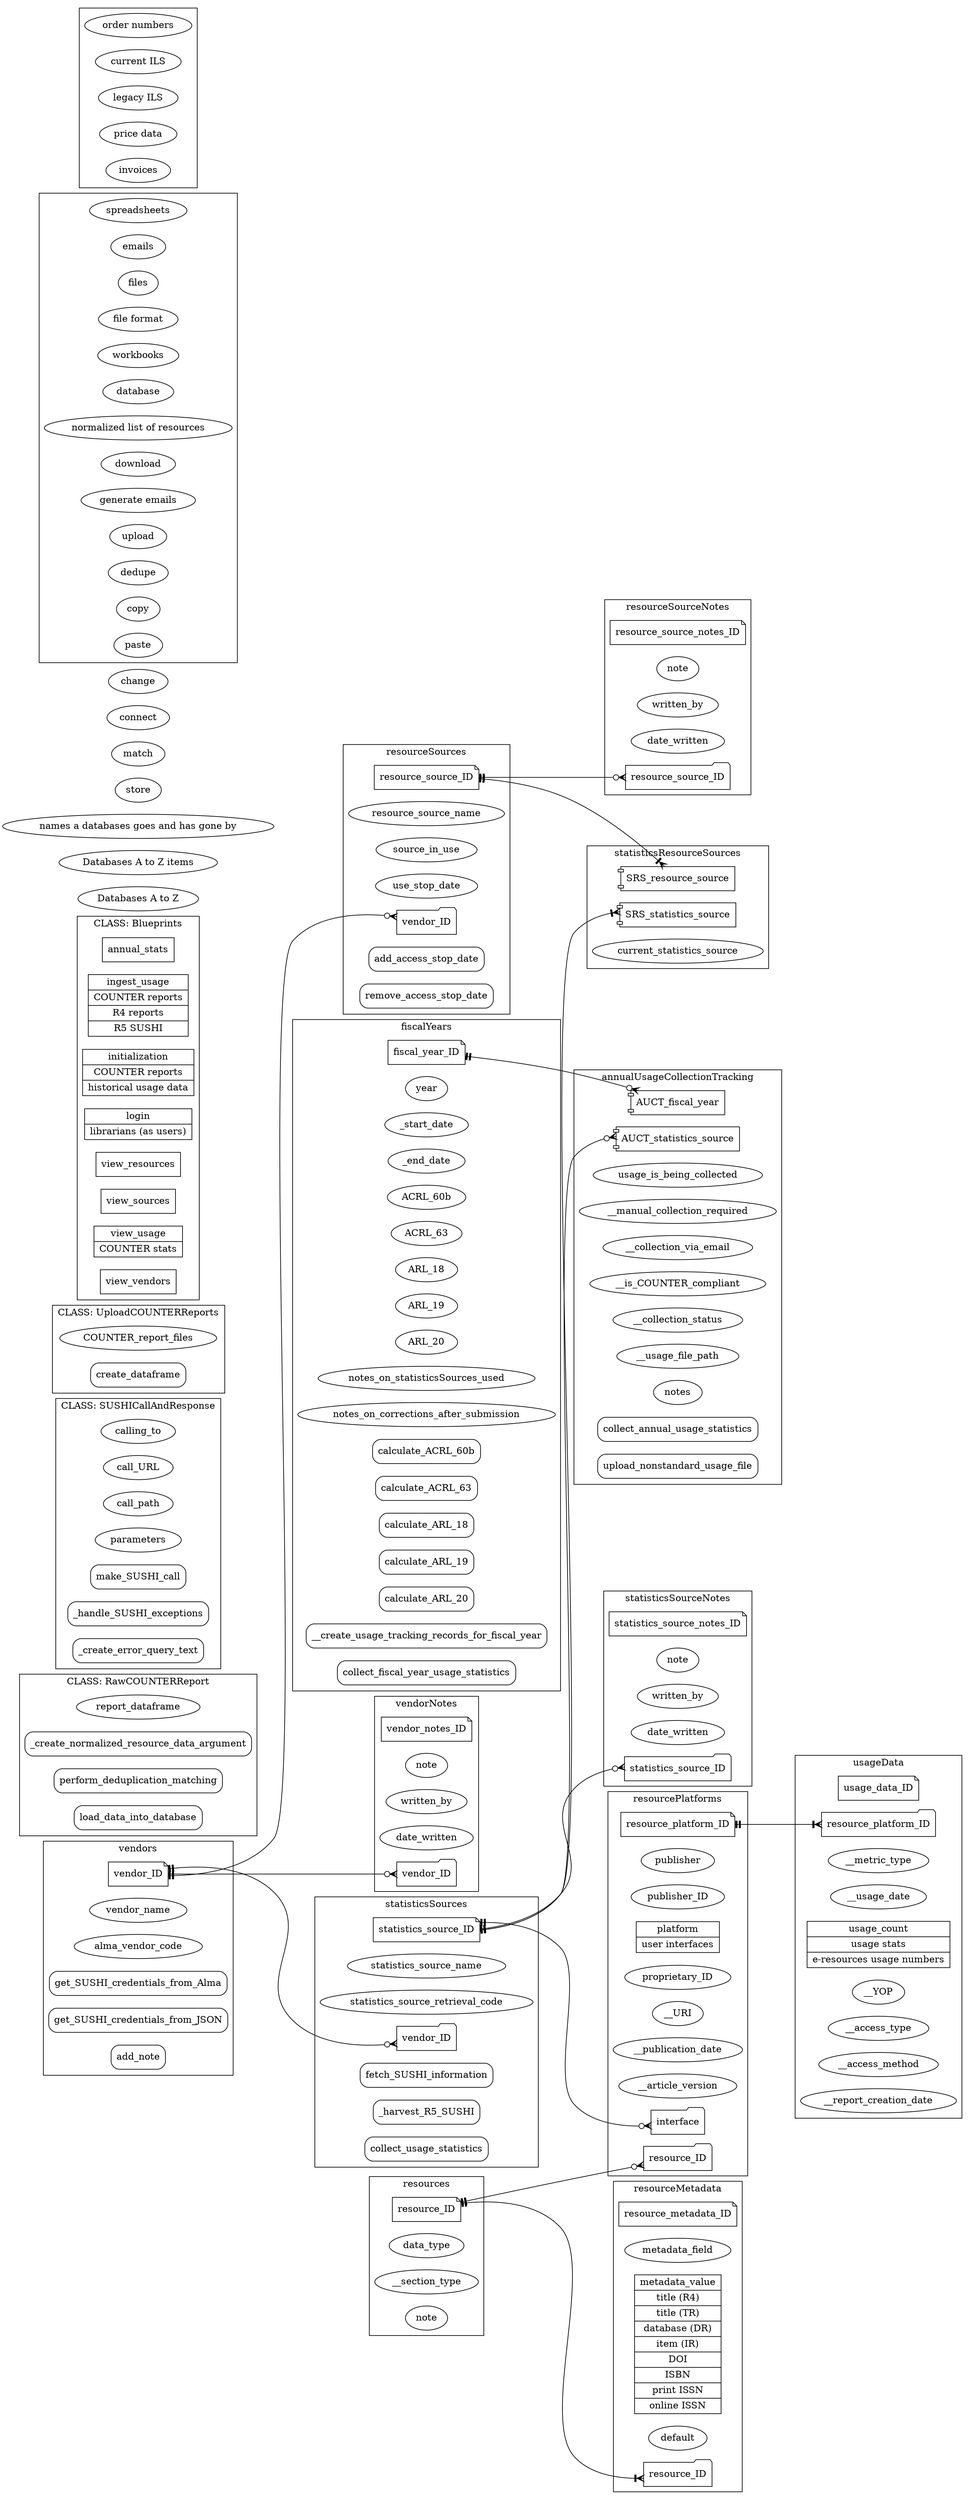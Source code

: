 digraph erd_and_classes {
    graph [rankdir = "LR"]
    /*
        ellipse = field/attribute
        note = PK
        folder = FK
        component = FK that makes up a composite PK
        Mrecord = methods
        
        Starting with two underscores means not from user stories
    */

    /* *** ESTABLISHED RELATIONS/CLASSES *** */
    

    subgraph cluster_fiscalYears {
        label="fiscalYears"

        // Attributes
        fiscal_year_ID [shape="note"]
        year
        _start_date // The FY start as date data type to go in SQL queries
        _end_date // The FY end as date data type to go in SQL queries
        // The submitted values are stored because vendors sometimes report issues with their stats collection, which require reharvesting
        ACRL_60b // Initial Circulation: Digital/Electronic
        ACRL_63 // E-Serials Usage: Digital/Electronic
        ARL_18 // Number of successful full-text article requests (journals)
        ARL_19 // Number of regular searches (databases)
        ARL_20 // Number of federated searches (databases)
        // Should the date when the numbers were collected be saved?
        notes_on_statisticsSources_used
        notes_on_corrections_after_submission // If a vendor issues a correction requiring reharvesting after numbers are submitted, should it be recorded here or on the page of the specific source being reharvested?

        // Methods
        // Should each number have its own method, or should all of them be calculated at the same time?
        calculate_ACRL_60b [shape="Mrecord"]
        calculate_ACRL_63 [shape="Mrecord"]
        calculate_ARL_18 [shape="Mrecord"]
        calculate_ARL_19 [shape="Mrecord"]
        calculate_ARL_20 [shape="Mrecord"]
        __create_usage_tracking_records_for_fiscal_year [shape="Mrecord"]
        collect_fiscal_year_usage_statistics [shape="Mrecord"]
    }


    subgraph cluster_vendors {
        label="vendors"

        //Attributes
        vendor_ID [shape="note"]
        vendor_name
        alma_vendor_code

        //Methods
        get_SUSHI_credentials_from_Alma [shape="Mrecord"]
        get_SUSHI_credentials_from_JSON [shape="Mrecord"]
        add_note [shape="Mrecord"]
    }

    
    subgraph cluster_vendorNotes {
        label="vendorNotes"

        //Attributes
        vendor_notes_ID [shape="note"]
        note_in_vendorNotes [label="note"]
        written_by_in_vendorNotes [label="written_by"]
        date_written_in_vendorNotes [label="date_written"]
        vendor_ID_in_vendorNotes [
            label="vendor_ID"
            shape="folder"
        ]

        //Methods
    }


    subgraph cluster_statisticsSources {
        label="statisticsSources"

        // Attributes
        statistics_source_ID [shape="note"]
        statistics_source_name
        statistics_source_retrieval_code
        vendor_ID_in_statisticsSources [
            label="vendor_ID"
            shape="folder"
        ]

        // Methods
        fetch_SUSHI_information [shape="Mrecord"]
        _harvest_R5_SUSHI [shape="Mrecord"]
        collect_usage_statistics [shape="Mrecord"]
        add_note [shape="Mrecord"]
    }


    subgraph cluster_statisticsSourceNotes {
        label="statisticsSourceNotes"

        //Attributes
        statistics_source_notes_ID [shape="note"]
        note_in_statisticsSourceNotes [label="note"]
        written_by_in_statisticsSourceNotes [label="written_by"]
        date_written_in_statisticsSourceNotes [label="date_written"]
        statistics_source_ID_in_statisticsSourceNotes [
            label="statistics_source_ID"
            shape="folder"
        ]

        //Methods
    }


    subgraph cluster_statisticsResourceSources {
        label="statisticsResourceSources"

        // Attributes
        SRS_statistics_source [shape="component"]
        SRS_resource_source [shape="component"]
        current_statistics_source // This indicates if the given statistics source is the active source for the resourceSource's usage. Every resourceSource in use must have a current statisticsSource regardless of if usage is actually provided for the resourceSource because the current statisticsSource is how the intentional omission of resourceSources that don't provide usage is tracked.

        // Methods
    }


    subgraph cluster_resourceSources {
        label="resourceSources"

        // Attributes
        resource_source_ID [shape="note"]
        resource_source_name
        source_in_use
        use_stop_date
        vendor_ID_in_resourceSources [
            label="vendor_ID"
            shape="folder"
        ]

        // Methods
        add_access_stop_date [shape="Mrecord"]
        remove_access_stop_date [shape="Mrecord"]
        add_note [shape="Mrecord"]
    }


    subgraph cluster_resourceSourceNotes {
        label="resourceSourceNotes"

        //Attributes
        resource_source_notes_ID [shape="note"]
        note_in_resourceSourceNotes [label="note"]
        written_by_in_resourceSourceNotes [label="written_by"]
        date_written_in_resourceSourceNotes [label="date_written"]
        resource_source_ID_in_resourceSourceNotes [
            label="resource_source_ID"
            shape="folder"
        ]

        //Methods
    }


    subgraph cluster_annualUsageCollectionTracking {
        label="annualUsageCollectionTracking"

        // Attributes
        AUCT_statistics_source [shape="component"]
        AUCT_fiscal_year [shape="component"]
        usage_is_being_collected
        __manual_collection_required
        __collection_via_email
        __is_COUNTER_compliant
        __collection_status
        __usage_file_path
        notes

        // Methods
        collect_annual_usage_statistics [shape="Mrecord"]
        upload_nonstandard_usage_file [shape="Mrecord"]
    }


    subgraph cluster_resources {
        label="resources"

        // Attributes
        resource_ID [shape="note"]
        data_type // The initial list from R4 reports will have the less specific R4 types derived from the type of report itself. Should the R5 types overwrite these values or go in their own field?
        __section_type // This is in R5 IR only-how to add it? Does it go here?
        note

        // Methods
    }


    subgraph cluster_resourceMetadata {
        label="resourceMetadata"

        // Attributes
        resource_metadata_ID [shape="note"]
        metadata_field
        metadata_value [
            shape="record"
            label="\N|title (R4)|title (TR)|database (DR)|item (IR)|DOI|ISBN|print ISSN|online ISSN"
        ]
        default
        resource_ID_in_resourceMetadata [
            label="resource_ID"
            shape="folder"
        ]

        // Methods
    }


    subgraph cluster_resourcePlatforms {
        label="resourcePlatforms"

        // Attributes
        resource_platform_ID [shape="note"]
        publisher // From the COUNTER report
        publisher_ID // This is found in R5 only—how to add it?
        platform [
            shape="record"
            label="\N|user interfaces"
        ]
        proprietary_ID
        __URI // This is found in R5 TR, IR only—how to add it?
        __publication_date
        __article_version
        interface [shape="folder"] // This is interface in the Alma sense--the FK for Statistics_Source
        resource_ID_in_resourcePlatforms [
            label="resource_ID"
            shape="folder"
        ]

        // Methods
    }


    subgraph cluster_usageData {
        label="usageData"

        // Nouns: Classes or Attributes
        usage_data_ID [shape="note"]
        resource_platform_ID_in_usageData [
            label="resource_platform_ID"
            shape="folder"
        ]
        __metric_type
        __usage_date
        usage_count [
            shape="record"
            label="\N|usage stats|e-resources usage numbers"
        ]
        __YOP
        __access_type
        __access_method
        data_type
        __section_type
        __report_creation_date // For SUSHI harvested R5 reports only
        
        // Methods
    }


    subgraph cluster_RawCOUNTERReport {
        label="CLASS: RawCOUNTERReport"

        // Attributes
        report_dataframe

        // Methods
        _create_normalized_resource_data_argument [shape="Mrecord"]
        perform_deduplication_matching [shape="Mrecord"]
        load_data_into_database [shape="Mrecord"]
    }


    subgraph cluster_SUSHICallAndResponse {
        label="CLASS: SUSHICallAndResponse"

        // Attributes
        calling_to
        call_URL
        call_path
        parameters

        // Methods
        make_SUSHI_call [shape="Mrecord"]
        _handle_SUSHI_exceptions [shape="Mrecord"]
        _create_error_query_text [shape="Mrecord"]
    }


    subgraph cluster_UploadCOUNTERReports {
        label="CLASS: UploadCOUNTERReports"

        // Attributes
        COUNTER_report_files

        // Methods
        create_dataframe [shape="Mrecord"]
    }


    subgraph cluster_Blueprints {
        label="CLASS: Blueprints"

        annual_stats [
            shape="record"
            label="\N"
        ]
        ingest_usage [
            shape="record"
            label="\N|COUNTER reports|R4 reports|R5 SUSHI"
        ]
        initialization [
            shape="record"
            label="\N|COUNTER reports|historical usage data"
        ]
        login [
            shape="record"
            label="\N|librarians (as users)"
        ]
        view_resources [
            shape="record"
            label="\N"
        ]
        view_sources [
            shape="record"
            label="\N"
        ]
        view_usage [
            shape="record"
            label="\N|COUNTER stats"
        ]
        view_vendors [
            shape="record"
            label="\N"
        ]
    }


    // RELATIONSHIPS (ordered by PK, then FK)
    /*
        Establish relationships from the PK (tail) to the FK (head)
        table --------(can connect to)---------[optionality]--(and)--[cardinality]-->other table
        arrowhead = how PK table can connect to FK table
        arrowtail = how FK table can connect to PK table
        
        teeodot = 0..1 (unique but optional)
        crowodot = 0..N (optional, not unique)
        teetee = 1..1 (exactly one)
        crowtee = 1..N (neither optional nor unique)
    */

    fiscal_year_ID -> AUCT_fiscal_year [
        dir="both"
        arrowhead="crowodot"
        arrowtail="teetee"
    ]


    vendor_ID -> vendor_ID_in_vendorNotes [
        dir="both"
        arrowhead="crowodot"
        arrowtail="teetee"
    ]


    vendor_ID -> vendor_ID_in_statisticsSources [
        dir="both"
        arrowhead="crowodot" // Want the option to have a vendor without a statistics source
        arrowtail="teetee"
    ]


    vendor_ID -> vendor_ID_in_resourceSources [
        dir="both"
        arrowhead="crowodot" // Want the option to have a vendor without a statistics source
        arrowtail="teetee"
    ]


    statistics_source_ID -> statistics_source_ID_in_statisticsSourceNotes [
        dir="both"
        arrowhead="crowodot"
        arrowtail="teetee"
    ]


    statistics_source_ID -> SRS_statistics_source [
        dir="both"
        arrowhead="crowtee"
        arrowtail="teetee"
    ]


    statistics_source_ID -> AUCT_statistics_source [
        dir="both"
        arrowhead="crowodot" // Since sources don't need to be connected to a collection year, they can be added as they arise, rather than needing to wait for the first round of collections in which they'll be included
        arrowtail="teetee"
    ]


    statistics_source_ID -> interface [
        dir="both"
        arrowhead="crowodot"
        arrowtail="teetee"
    ]


    resource_source_ID -> SRS_resource_source [
        dir="both"
        arrowhead="crowtee"
        arrowtail="teetee"
    ]


    resource_source_ID -> resource_source_ID_in_resourceSourceNotes [
        dir="both"
        arrowhead="crowodot"
        arrowtail="teetee"
    ]


    resource_ID -> resource_ID_in_resourceMetadata [
        dir="both"
        arrowhead="crowtee"
        arrowtail="teetee"
    ]


    resource_ID -> resource_ID_in_resourcePlatforms [
        dir="both"
        arrowhead="crowodot" // Platforms are normalized in this relation; they don't connect to individual resources
        arrowtail="teetee"
    ]


    resource_platform_ID -> resource_platform_ID_in_usageData [
        dir="both"
        arrowhead="crowtee"
        arrowtail="teetee"
    ]


    /* *** OBJECTS TO BE ORGANIZED *** */

    // Nouns: Classes or Attributes
    "Databases A to Z"
    "Databases A to Z items"
    "names a databases goes and has gone by"
    /* Do these need to be kept?
        reference
        location
        databases
        aggregator
        initial database data
        unique resource list
    */

    //Verbs: Methods
    store
    match
    connect
    change

    subgraph cluster_Technical_Terms {
        // Nouns: Classes or Attributes
        spreadsheets
        emails
        files
        "file format"
        workbooks
        database
        "normalized list of resources"
        // Verbs: Methods
        download
        "generate emails"
        upload
        dedupe
        copy
        paste
    }

    subgraph cluster_Acquisitions_Terms {
        // Nouns: Classes or Attributes
        "order numbers"
        "current ILS"
        "legacy ILS"
        "price data"
        invoices
        // Verbs: Methods
    }
}